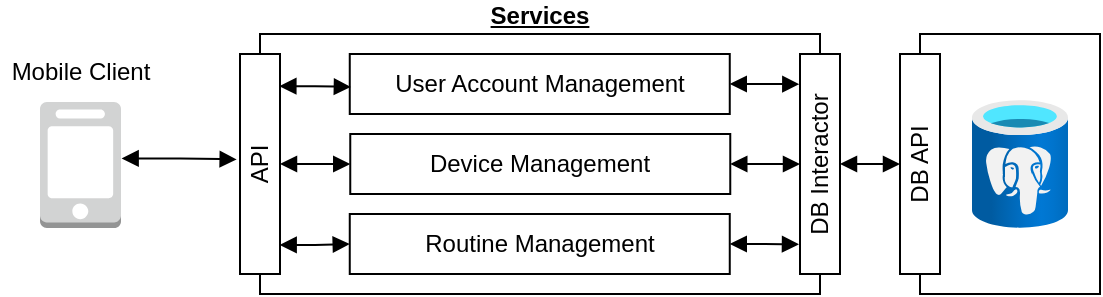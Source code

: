<mxfile version="15.4.1" type="device"><diagram id="Aa-Cq82BB_V4z_l0h2gb" name="Page-1"><mxGraphModel dx="1125" dy="553" grid="1" gridSize="10" guides="1" tooltips="1" connect="1" arrows="1" fold="1" page="1" pageScale="1" pageWidth="850" pageHeight="1100" math="0" shadow="0"><root><mxCell id="0"/><mxCell id="1" parent="0"/><mxCell id="kA8WB_-1-uL7sc8FgATn-19" value="" style="rounded=0;whiteSpace=wrap;html=1;align=center;verticalAlign=top;" vertex="1" parent="1"><mxGeometry x="600" y="110" width="90" height="130" as="geometry"/></mxCell><mxCell id="kA8WB_-1-uL7sc8FgATn-2" value="&lt;div align=&quot;center&quot;&gt;&lt;u&gt;&lt;b&gt;Services&lt;/b&gt;&lt;/u&gt;&lt;/div&gt;" style="rounded=0;whiteSpace=wrap;html=1;align=center;labelPosition=center;verticalLabelPosition=top;verticalAlign=bottom;" vertex="1" parent="1"><mxGeometry x="270" y="110" width="280" height="130" as="geometry"/></mxCell><mxCell id="kA8WB_-1-uL7sc8FgATn-1" value="API" style="rounded=0;whiteSpace=wrap;html=1;horizontal=0;" vertex="1" parent="1"><mxGeometry x="260" y="120" width="20" height="110" as="geometry"/></mxCell><mxCell id="kA8WB_-1-uL7sc8FgATn-4" value="" style="aspect=fixed;html=1;points=[];align=center;image;fontSize=12;image=img/lib/azure2/databases/Azure_Database_PostgreSQL_Server.svg;" vertex="1" parent="1"><mxGeometry x="626" y="143" width="48" height="64" as="geometry"/></mxCell><mxCell id="kA8WB_-1-uL7sc8FgATn-5" value="" style="outlineConnect=0;dashed=0;verticalLabelPosition=bottom;verticalAlign=top;align=center;html=1;shape=mxgraph.aws3.mobile_client;fillColor=#D2D3D3;gradientColor=none;" vertex="1" parent="1"><mxGeometry x="160" y="144" width="40.5" height="63" as="geometry"/></mxCell><mxCell id="kA8WB_-1-uL7sc8FgATn-6" value="&lt;div&gt;Mobile Client&lt;/div&gt;" style="text;html=1;resizable=0;autosize=1;align=center;verticalAlign=middle;points=[];fillColor=none;strokeColor=none;rounded=0;" vertex="1" parent="1"><mxGeometry x="140" y="119" width="80" height="20" as="geometry"/></mxCell><mxCell id="kA8WB_-1-uL7sc8FgATn-8" value="&lt;div align=&quot;center&quot;&gt;User Account Management&lt;br&gt;&lt;/div&gt;" style="rounded=0;whiteSpace=wrap;html=1;align=center;" vertex="1" parent="1"><mxGeometry x="314.88" y="120" width="190" height="30" as="geometry"/></mxCell><mxCell id="kA8WB_-1-uL7sc8FgATn-9" value="&lt;div align=&quot;center&quot;&gt;Device Management&lt;br&gt;&lt;/div&gt;" style="rounded=0;whiteSpace=wrap;html=1;align=center;" vertex="1" parent="1"><mxGeometry x="315.13" y="160" width="190" height="30" as="geometry"/></mxCell><mxCell id="kA8WB_-1-uL7sc8FgATn-10" value="&lt;div align=&quot;center&quot;&gt;Routine Management&lt;br&gt;&lt;/div&gt;" style="rounded=0;whiteSpace=wrap;html=1;align=center;" vertex="1" parent="1"><mxGeometry x="314.88" y="200" width="190" height="30" as="geometry"/></mxCell><mxCell id="kA8WB_-1-uL7sc8FgATn-13" value="" style="endArrow=block;startArrow=block;endFill=1;startFill=1;html=1;rounded=0;edgeStyle=orthogonalEdgeStyle;exitX=0.984;exitY=0.146;exitDx=0;exitDy=0;exitPerimeter=0;entryX=0.003;entryY=0.548;entryDx=0;entryDy=0;entryPerimeter=0;" edge="1" parent="1" source="kA8WB_-1-uL7sc8FgATn-1" target="kA8WB_-1-uL7sc8FgATn-8"><mxGeometry width="160" relative="1" as="geometry"><mxPoint x="160" y="270" as="sourcePoint"/><mxPoint x="320" y="270" as="targetPoint"/></mxGeometry></mxCell><mxCell id="kA8WB_-1-uL7sc8FgATn-14" value="" style="endArrow=block;startArrow=block;endFill=1;startFill=1;html=1;rounded=0;edgeStyle=orthogonalEdgeStyle;exitX=1;exitY=0.5;exitDx=0;exitDy=0;entryX=0;entryY=0.5;entryDx=0;entryDy=0;" edge="1" parent="1" source="kA8WB_-1-uL7sc8FgATn-1" target="kA8WB_-1-uL7sc8FgATn-9"><mxGeometry width="160" relative="1" as="geometry"><mxPoint x="319.68" y="146.06" as="sourcePoint"/><mxPoint x="360.57" y="146.44" as="targetPoint"/></mxGeometry></mxCell><mxCell id="kA8WB_-1-uL7sc8FgATn-15" value="" style="endArrow=block;startArrow=block;endFill=1;startFill=1;html=1;rounded=0;edgeStyle=orthogonalEdgeStyle;exitX=0.992;exitY=0.868;exitDx=0;exitDy=0;exitPerimeter=0;entryX=0;entryY=0.5;entryDx=0;entryDy=0;" edge="1" parent="1" source="kA8WB_-1-uL7sc8FgATn-1" target="kA8WB_-1-uL7sc8FgATn-10"><mxGeometry width="160" relative="1" as="geometry"><mxPoint x="329.68" y="156.06" as="sourcePoint"/><mxPoint x="370.57" y="156.44" as="targetPoint"/></mxGeometry></mxCell><mxCell id="kA8WB_-1-uL7sc8FgATn-16" value="" style="endArrow=block;startArrow=block;endFill=1;startFill=1;html=1;rounded=0;edgeStyle=orthogonalEdgeStyle;exitX=1.008;exitY=0.448;exitDx=0;exitDy=0;exitPerimeter=0;entryX=-0.083;entryY=0.479;entryDx=0;entryDy=0;entryPerimeter=0;" edge="1" parent="1" source="kA8WB_-1-uL7sc8FgATn-5" target="kA8WB_-1-uL7sc8FgATn-1"><mxGeometry width="160" relative="1" as="geometry"><mxPoint x="170" y="60" as="sourcePoint"/><mxPoint x="230" y="160" as="targetPoint"/></mxGeometry></mxCell><mxCell id="kA8WB_-1-uL7sc8FgATn-17" value="DB API" style="rounded=0;whiteSpace=wrap;html=1;horizontal=0;" vertex="1" parent="1"><mxGeometry x="590" y="120" width="20" height="110" as="geometry"/></mxCell><mxCell id="kA8WB_-1-uL7sc8FgATn-18" value="DB Interactor" style="rounded=0;whiteSpace=wrap;html=1;horizontal=0;" vertex="1" parent="1"><mxGeometry x="540" y="120" width="20" height="110" as="geometry"/></mxCell><mxCell id="kA8WB_-1-uL7sc8FgATn-20" value="" style="endArrow=block;startArrow=block;endFill=1;startFill=1;html=1;rounded=0;edgeStyle=orthogonalEdgeStyle;exitX=1;exitY=0.5;exitDx=0;exitDy=0;entryX=-0.017;entryY=0.137;entryDx=0;entryDy=0;entryPerimeter=0;" edge="1" parent="1" source="kA8WB_-1-uL7sc8FgATn-8" target="kA8WB_-1-uL7sc8FgATn-18"><mxGeometry width="160" relative="1" as="geometry"><mxPoint x="510" y="134.88" as="sourcePoint"/><mxPoint x="540" y="134.88" as="targetPoint"/></mxGeometry></mxCell><mxCell id="kA8WB_-1-uL7sc8FgATn-21" value="" style="endArrow=block;startArrow=block;endFill=1;startFill=1;html=1;rounded=0;edgeStyle=orthogonalEdgeStyle;exitX=1;exitY=0.5;exitDx=0;exitDy=0;entryX=0;entryY=0.5;entryDx=0;entryDy=0;" edge="1" parent="1" source="kA8WB_-1-uL7sc8FgATn-9" target="kA8WB_-1-uL7sc8FgATn-18"><mxGeometry width="160" relative="1" as="geometry"><mxPoint x="510" y="179.91" as="sourcePoint"/><mxPoint x="539.66" y="179.98" as="targetPoint"/></mxGeometry></mxCell><mxCell id="kA8WB_-1-uL7sc8FgATn-22" value="" style="endArrow=block;startArrow=block;endFill=1;startFill=1;html=1;rounded=0;edgeStyle=orthogonalEdgeStyle;exitX=1;exitY=0.5;exitDx=0;exitDy=0;entryX=-0.025;entryY=0.865;entryDx=0;entryDy=0;entryPerimeter=0;" edge="1" parent="1" source="kA8WB_-1-uL7sc8FgATn-10" target="kA8WB_-1-uL7sc8FgATn-18"><mxGeometry width="160" relative="1" as="geometry"><mxPoint x="510" y="214.96" as="sourcePoint"/><mxPoint x="539.75" y="214.96" as="targetPoint"/></mxGeometry></mxCell><mxCell id="kA8WB_-1-uL7sc8FgATn-23" value="" style="endArrow=block;startArrow=block;endFill=1;startFill=1;html=1;rounded=0;edgeStyle=orthogonalEdgeStyle;exitX=1;exitY=0.5;exitDx=0;exitDy=0;entryX=0;entryY=0.5;entryDx=0;entryDy=0;" edge="1" parent="1" source="kA8WB_-1-uL7sc8FgATn-18" target="kA8WB_-1-uL7sc8FgATn-17"><mxGeometry width="160" relative="1" as="geometry"><mxPoint x="550" y="154.91" as="sourcePoint"/><mxPoint x="584.78" y="154.98" as="targetPoint"/></mxGeometry></mxCell></root></mxGraphModel></diagram></mxfile>